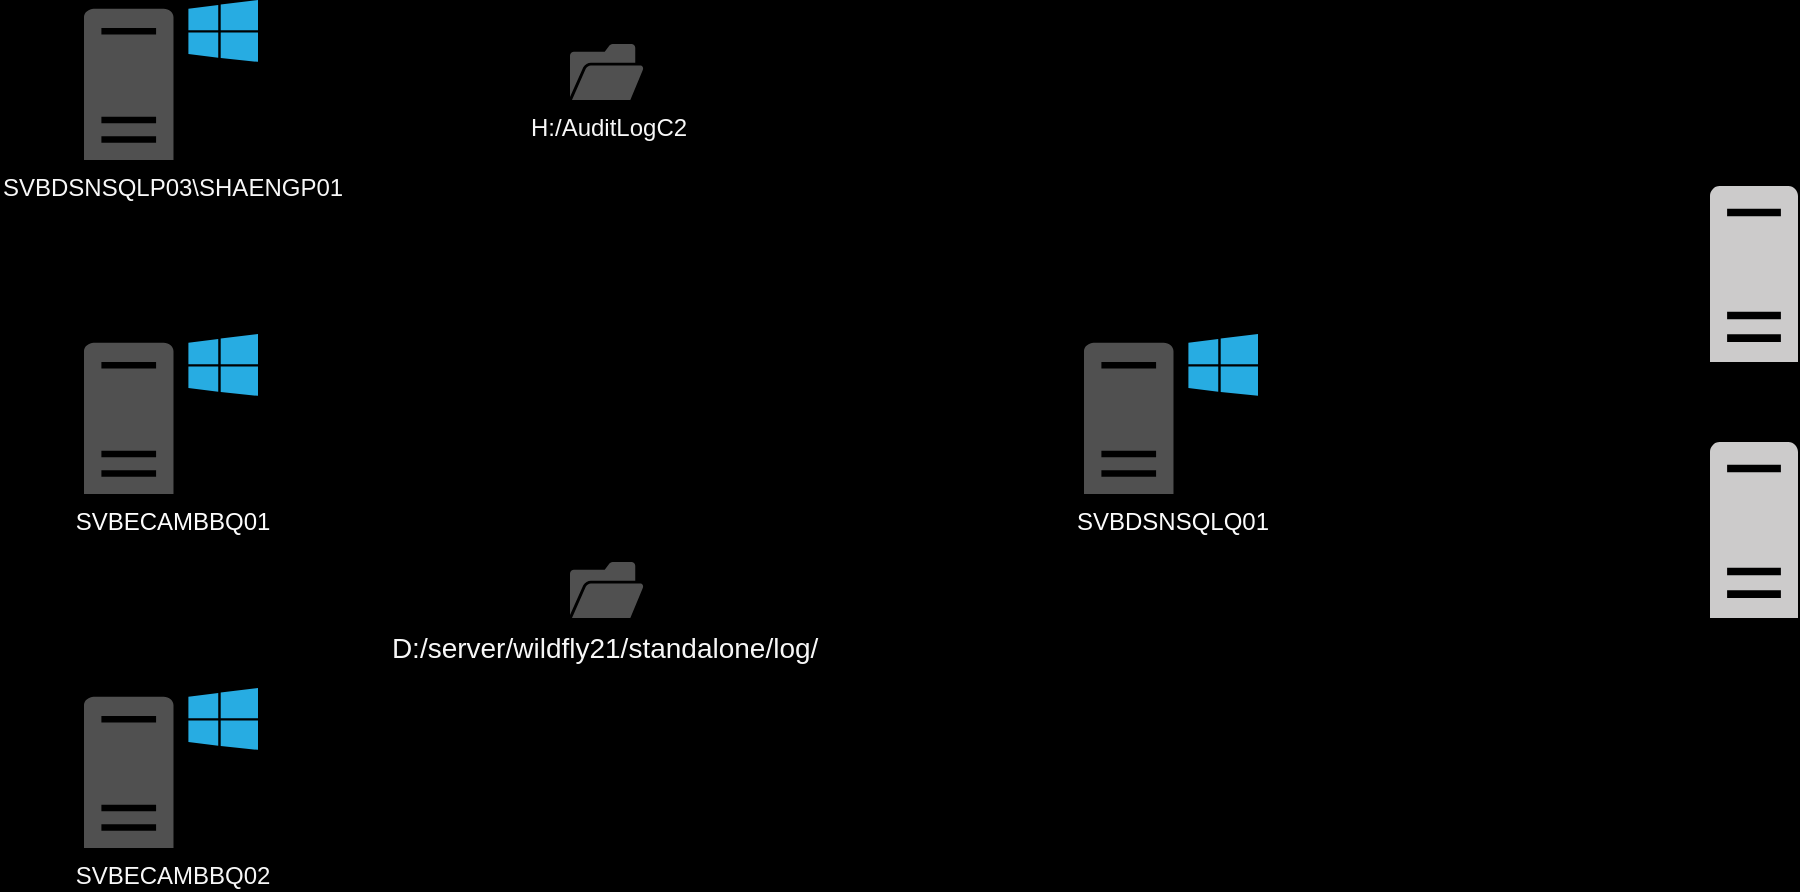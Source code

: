 <mxfile version="24.2.5" type="github">
  <diagram name="Page-1" id="b-QOssr1jysgASMIiJqu">
    <mxGraphModel dx="1191" dy="741" grid="0" gridSize="10" guides="1" tooltips="1" connect="1" arrows="1" fold="1" page="1" pageScale="1" pageWidth="1100" pageHeight="850" background="#000000" math="0" shadow="0">
      <root>
        <mxCell id="0" />
        <mxCell id="1" parent="0" />
        <mxCell id="X40Ax4ZSxrvuXloQCNq9-12" value="" style="edgeStyle=orthogonalEdgeStyle;rounded=0;orthogonalLoop=1;jettySize=auto;html=1;" edge="1" parent="1" source="X40Ax4ZSxrvuXloQCNq9-2" target="X40Ax4ZSxrvuXloQCNq9-8">
          <mxGeometry relative="1" as="geometry" />
        </mxCell>
        <mxCell id="X40Ax4ZSxrvuXloQCNq9-2" value="&lt;font color=&quot;#f7f7f7&quot;&gt;SVBDSNSQLP03\SHAENGP01&lt;/font&gt;" style="sketch=0;pointerEvents=1;shadow=0;dashed=0;html=1;strokeColor=none;fillColor=#505050;labelPosition=center;verticalLabelPosition=bottom;verticalAlign=top;outlineConnect=0;align=center;shape=mxgraph.office.servers.windows_server;" vertex="1" parent="1">
          <mxGeometry x="122" y="274" width="87" height="80" as="geometry" />
        </mxCell>
        <mxCell id="X40Ax4ZSxrvuXloQCNq9-6" value="" style="sketch=0;pointerEvents=1;shadow=0;dashed=0;html=1;strokeColor=none;labelPosition=center;verticalLabelPosition=bottom;verticalAlign=top;outlineConnect=0;align=center;shape=mxgraph.office.servers.server_generic;fillColor=#CCCBCB;" vertex="1" parent="1">
          <mxGeometry x="935" y="495" width="44" height="88" as="geometry" />
        </mxCell>
        <mxCell id="X40Ax4ZSxrvuXloQCNq9-8" value="&lt;font color=&quot;#fcfcfc&quot;&gt;SVBECAMBBQ01&lt;/font&gt;" style="sketch=0;pointerEvents=1;shadow=0;dashed=0;html=1;strokeColor=none;fillColor=#505050;labelPosition=center;verticalLabelPosition=bottom;verticalAlign=top;outlineConnect=0;align=center;shape=mxgraph.office.servers.windows_server;" vertex="1" parent="1">
          <mxGeometry x="122" y="441" width="87" height="80" as="geometry" />
        </mxCell>
        <mxCell id="X40Ax4ZSxrvuXloQCNq9-9" value="&lt;font color=&quot;#f7f7f7&quot;&gt;SVBECAMBBQ02&lt;/font&gt;" style="sketch=0;pointerEvents=1;shadow=0;dashed=0;html=1;strokeColor=none;fillColor=#505050;labelPosition=center;verticalLabelPosition=bottom;verticalAlign=top;outlineConnect=0;align=center;shape=mxgraph.office.servers.windows_server;" vertex="1" parent="1">
          <mxGeometry x="122" y="618" width="87" height="80" as="geometry" />
        </mxCell>
        <mxCell id="X40Ax4ZSxrvuXloQCNq9-10" value="" style="sketch=0;pointerEvents=1;shadow=0;dashed=0;html=1;strokeColor=none;labelPosition=center;verticalLabelPosition=bottom;verticalAlign=top;outlineConnect=0;align=center;shape=mxgraph.office.servers.server_generic;fillColor=#CCCBCB;" vertex="1" parent="1">
          <mxGeometry x="935" y="367" width="44" height="88" as="geometry" />
        </mxCell>
        <mxCell id="X40Ax4ZSxrvuXloQCNq9-11" value="&lt;font color=&quot;#fcfcfc&quot;&gt;SVBDSNSQLQ01&lt;/font&gt;" style="sketch=0;pointerEvents=1;shadow=0;dashed=0;html=1;strokeColor=none;fillColor=#505050;labelPosition=center;verticalLabelPosition=bottom;verticalAlign=top;outlineConnect=0;align=center;shape=mxgraph.office.servers.windows_server;" vertex="1" parent="1">
          <mxGeometry x="622" y="441" width="87" height="80" as="geometry" />
        </mxCell>
        <mxCell id="X40Ax4ZSxrvuXloQCNq9-14" value="&lt;font color=&quot;#f7f7f7&quot;&gt;H:/AuditLogC2&lt;/font&gt;" style="sketch=0;pointerEvents=1;shadow=0;dashed=0;html=1;strokeColor=none;fillColor=#505050;labelPosition=center;verticalLabelPosition=bottom;verticalAlign=top;outlineConnect=0;align=center;shape=mxgraph.office.concepts.folder_open;" vertex="1" parent="1">
          <mxGeometry x="365" y="296" width="37" height="28" as="geometry" />
        </mxCell>
        <mxCell id="X40Ax4ZSxrvuXloQCNq9-16" value="&lt;span style=&quot;color: rgb(247, 247, 247); text-wrap: wrap; margin: 0px; padding: 0px; user-select: text; -webkit-user-drag: none; -webkit-tap-highlight-color: transparent; text-align: left; font-size: 10.5pt; font-family: Calibri, sans-serif; line-height: 17px; font-variant-ligatures: none !important;&quot; lang=&quot;EN-US&quot; class=&quot;TextRun SCXO229242887 BCX8&quot; data-contrast=&quot;auto&quot;&gt;D:/server/wildfly21/standalone/log/&lt;/span&gt;&lt;span style=&quot;color: rgb(247, 247, 247); text-wrap: wrap; margin: 0px; padding: 0px; user-select: text; -webkit-user-drag: none; -webkit-tap-highlight-color: transparent; text-align: left; font-size: 10.5pt; line-height: 17px; font-family: Calibri, sans-serif;&quot; class=&quot;EOP SCXO229242887 BCX8&quot;&gt;&amp;nbsp;&lt;/span&gt;" style="sketch=0;pointerEvents=1;shadow=0;dashed=0;html=1;strokeColor=none;fillColor=#505050;labelPosition=center;verticalLabelPosition=bottom;verticalAlign=top;outlineConnect=0;align=center;shape=mxgraph.office.concepts.folder_open;" vertex="1" parent="1">
          <mxGeometry x="365" y="555" width="37" height="28" as="geometry" />
        </mxCell>
      </root>
    </mxGraphModel>
  </diagram>
</mxfile>
